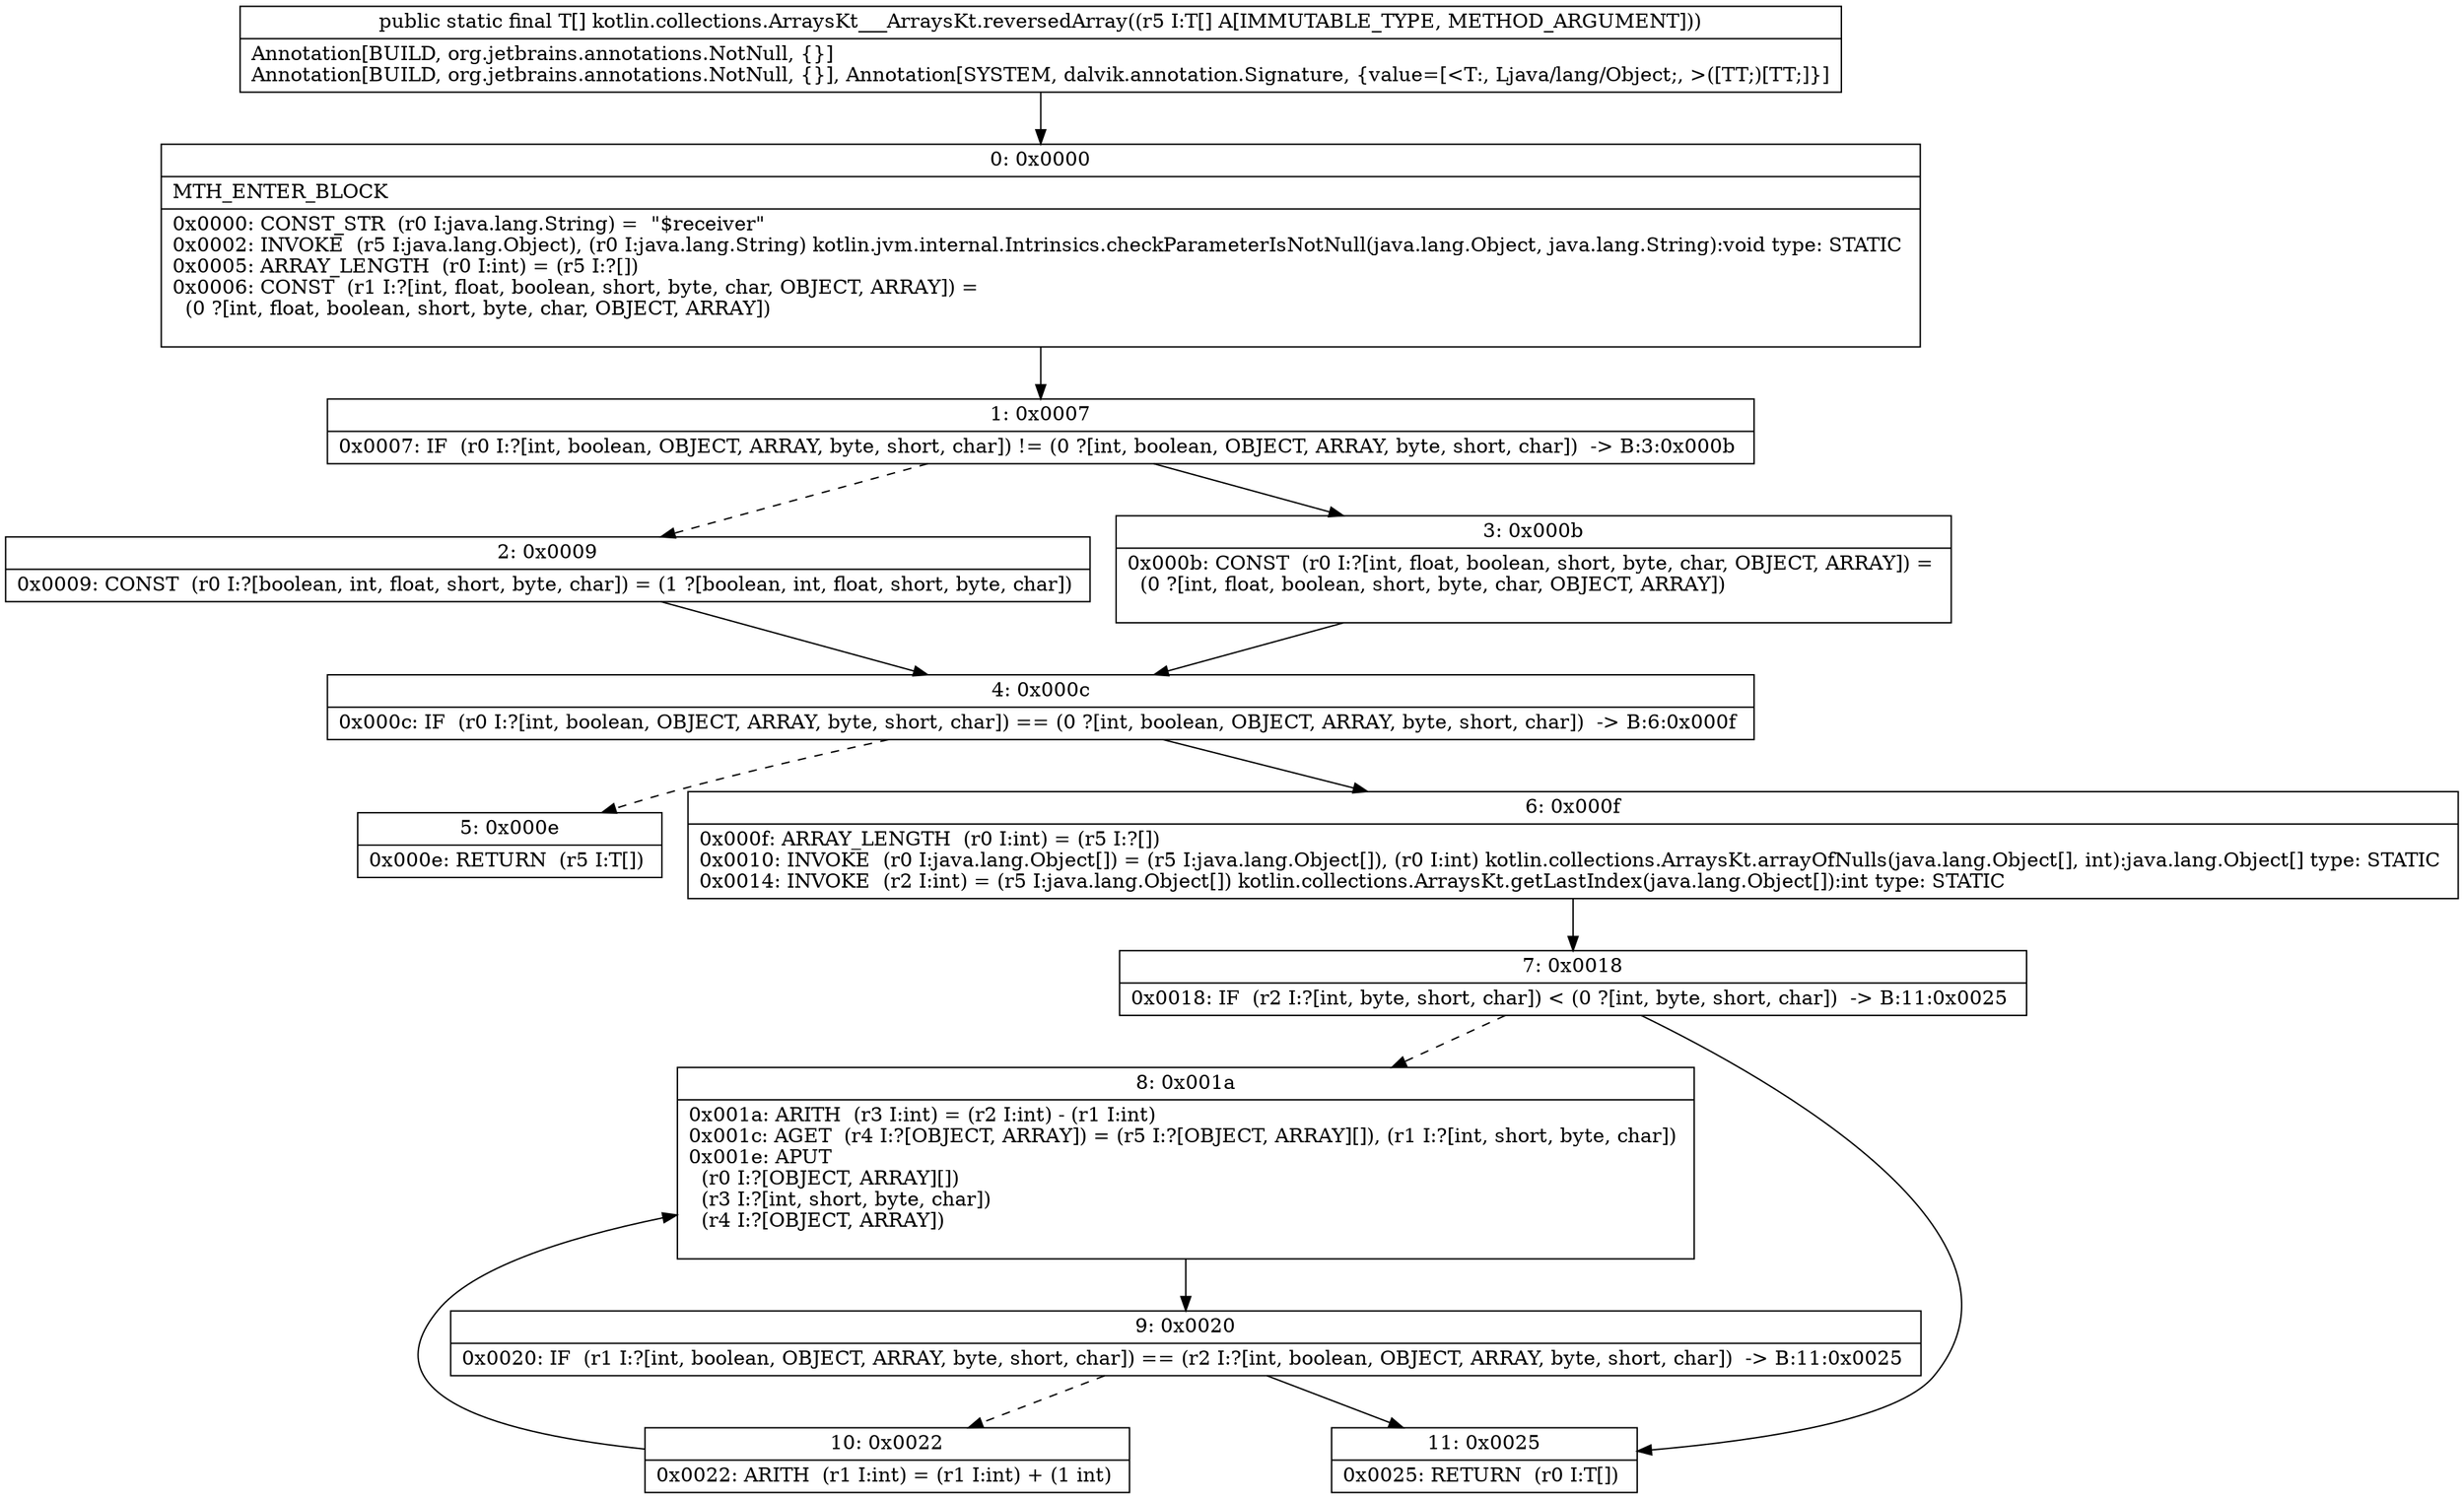 digraph "CFG forkotlin.collections.ArraysKt___ArraysKt.reversedArray([Ljava\/lang\/Object;)[Ljava\/lang\/Object;" {
Node_0 [shape=record,label="{0\:\ 0x0000|MTH_ENTER_BLOCK\l|0x0000: CONST_STR  (r0 I:java.lang.String) =  \"$receiver\" \l0x0002: INVOKE  (r5 I:java.lang.Object), (r0 I:java.lang.String) kotlin.jvm.internal.Intrinsics.checkParameterIsNotNull(java.lang.Object, java.lang.String):void type: STATIC \l0x0005: ARRAY_LENGTH  (r0 I:int) = (r5 I:?[]) \l0x0006: CONST  (r1 I:?[int, float, boolean, short, byte, char, OBJECT, ARRAY]) = \l  (0 ?[int, float, boolean, short, byte, char, OBJECT, ARRAY])\l \l}"];
Node_1 [shape=record,label="{1\:\ 0x0007|0x0007: IF  (r0 I:?[int, boolean, OBJECT, ARRAY, byte, short, char]) != (0 ?[int, boolean, OBJECT, ARRAY, byte, short, char])  \-\> B:3:0x000b \l}"];
Node_2 [shape=record,label="{2\:\ 0x0009|0x0009: CONST  (r0 I:?[boolean, int, float, short, byte, char]) = (1 ?[boolean, int, float, short, byte, char]) \l}"];
Node_3 [shape=record,label="{3\:\ 0x000b|0x000b: CONST  (r0 I:?[int, float, boolean, short, byte, char, OBJECT, ARRAY]) = \l  (0 ?[int, float, boolean, short, byte, char, OBJECT, ARRAY])\l \l}"];
Node_4 [shape=record,label="{4\:\ 0x000c|0x000c: IF  (r0 I:?[int, boolean, OBJECT, ARRAY, byte, short, char]) == (0 ?[int, boolean, OBJECT, ARRAY, byte, short, char])  \-\> B:6:0x000f \l}"];
Node_5 [shape=record,label="{5\:\ 0x000e|0x000e: RETURN  (r5 I:T[]) \l}"];
Node_6 [shape=record,label="{6\:\ 0x000f|0x000f: ARRAY_LENGTH  (r0 I:int) = (r5 I:?[]) \l0x0010: INVOKE  (r0 I:java.lang.Object[]) = (r5 I:java.lang.Object[]), (r0 I:int) kotlin.collections.ArraysKt.arrayOfNulls(java.lang.Object[], int):java.lang.Object[] type: STATIC \l0x0014: INVOKE  (r2 I:int) = (r5 I:java.lang.Object[]) kotlin.collections.ArraysKt.getLastIndex(java.lang.Object[]):int type: STATIC \l}"];
Node_7 [shape=record,label="{7\:\ 0x0018|0x0018: IF  (r2 I:?[int, byte, short, char]) \< (0 ?[int, byte, short, char])  \-\> B:11:0x0025 \l}"];
Node_8 [shape=record,label="{8\:\ 0x001a|0x001a: ARITH  (r3 I:int) = (r2 I:int) \- (r1 I:int) \l0x001c: AGET  (r4 I:?[OBJECT, ARRAY]) = (r5 I:?[OBJECT, ARRAY][]), (r1 I:?[int, short, byte, char]) \l0x001e: APUT  \l  (r0 I:?[OBJECT, ARRAY][])\l  (r3 I:?[int, short, byte, char])\l  (r4 I:?[OBJECT, ARRAY])\l \l}"];
Node_9 [shape=record,label="{9\:\ 0x0020|0x0020: IF  (r1 I:?[int, boolean, OBJECT, ARRAY, byte, short, char]) == (r2 I:?[int, boolean, OBJECT, ARRAY, byte, short, char])  \-\> B:11:0x0025 \l}"];
Node_10 [shape=record,label="{10\:\ 0x0022|0x0022: ARITH  (r1 I:int) = (r1 I:int) + (1 int) \l}"];
Node_11 [shape=record,label="{11\:\ 0x0025|0x0025: RETURN  (r0 I:T[]) \l}"];
MethodNode[shape=record,label="{public static final T[] kotlin.collections.ArraysKt___ArraysKt.reversedArray((r5 I:T[] A[IMMUTABLE_TYPE, METHOD_ARGUMENT]))  | Annotation[BUILD, org.jetbrains.annotations.NotNull, \{\}]\lAnnotation[BUILD, org.jetbrains.annotations.NotNull, \{\}], Annotation[SYSTEM, dalvik.annotation.Signature, \{value=[\<T:, Ljava\/lang\/Object;, \>([TT;)[TT;]\}]\l}"];
MethodNode -> Node_0;
Node_0 -> Node_1;
Node_1 -> Node_2[style=dashed];
Node_1 -> Node_3;
Node_2 -> Node_4;
Node_3 -> Node_4;
Node_4 -> Node_5[style=dashed];
Node_4 -> Node_6;
Node_6 -> Node_7;
Node_7 -> Node_8[style=dashed];
Node_7 -> Node_11;
Node_8 -> Node_9;
Node_9 -> Node_10[style=dashed];
Node_9 -> Node_11;
Node_10 -> Node_8;
}


